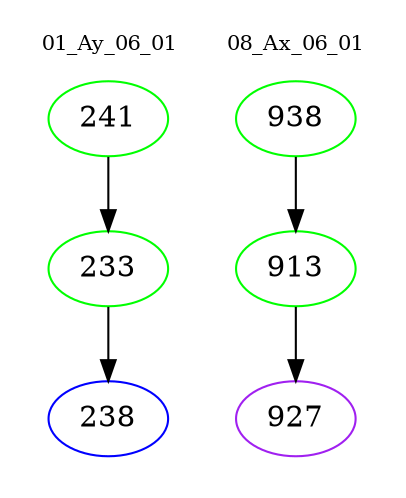 digraph{
subgraph cluster_0 {
color = white
label = "01_Ay_06_01";
fontsize=10;
T0_241 [label="241", color="green"]
T0_241 -> T0_233 [color="black"]
T0_233 [label="233", color="green"]
T0_233 -> T0_238 [color="black"]
T0_238 [label="238", color="blue"]
}
subgraph cluster_1 {
color = white
label = "08_Ax_06_01";
fontsize=10;
T1_938 [label="938", color="green"]
T1_938 -> T1_913 [color="black"]
T1_913 [label="913", color="green"]
T1_913 -> T1_927 [color="black"]
T1_927 [label="927", color="purple"]
}
}
